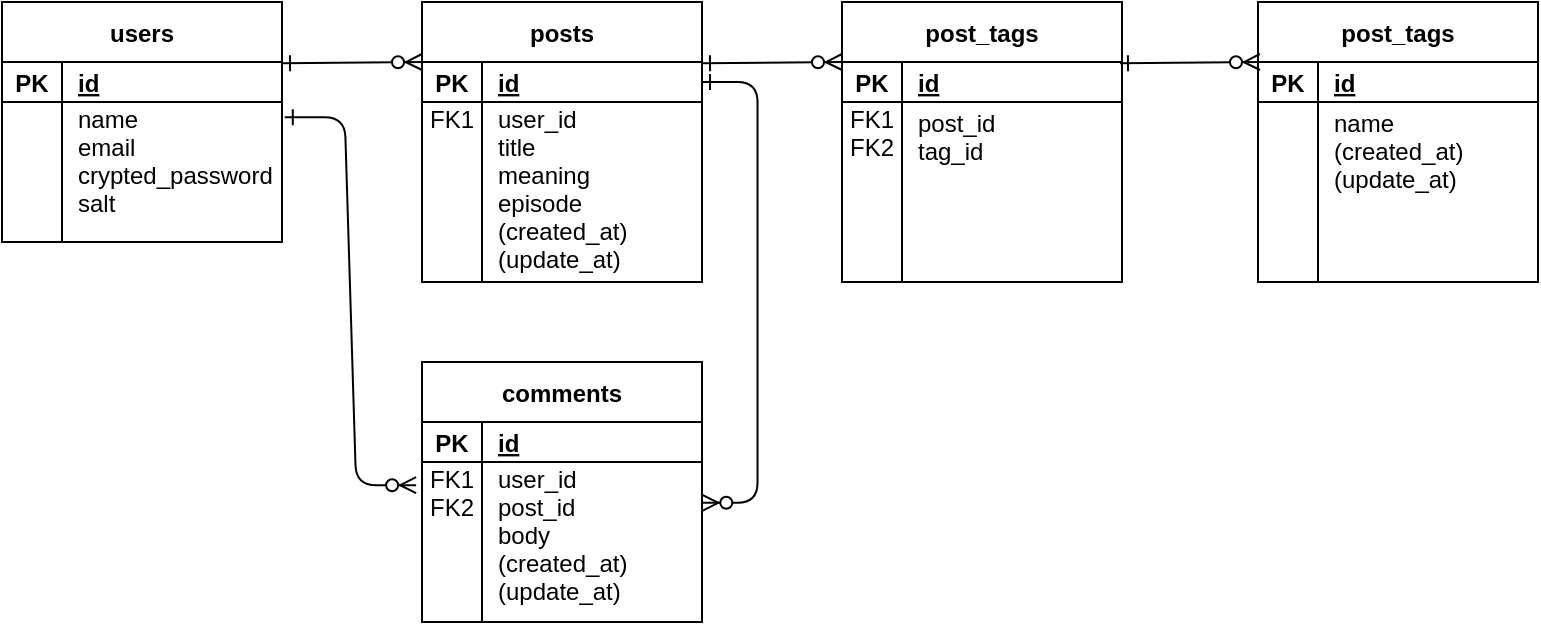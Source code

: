 <mxfile version="26.0.5">
  <diagram id="R2lEEEUBdFMjLlhIrx00" name="Page-1">
    <mxGraphModel dx="1034" dy="482" grid="1" gridSize="10" guides="1" tooltips="1" connect="1" arrows="1" fold="1" page="1" pageScale="1" pageWidth="850" pageHeight="1100" math="0" shadow="0" extFonts="Permanent Marker^https://fonts.googleapis.com/css?family=Permanent+Marker">
      <root>
        <mxCell id="0" />
        <mxCell id="1" parent="0" />
        <mxCell id="s2WaJhAvVjMuJ9kSTZkh-1" value="" style="endArrow=ERzeroToMany;startArrow=ERone;endFill=1;startFill=0;exitX=1;exitY=0.5;exitDx=0;exitDy=0;edgeStyle=elbowEdgeStyle;entryX=1.001;entryY=0.255;entryDx=0;entryDy=0;elbow=horizontal;entryPerimeter=0;" parent="1" source="s2WaJhAvVjMuJ9kSTZkh-11" target="s2WaJhAvVjMuJ9kSTZkh-21" edge="1">
          <mxGeometry width="100" height="100" relative="1" as="geometry">
            <mxPoint x="427.76" y="200" as="sourcePoint" />
            <mxPoint x="410" y="510.24" as="targetPoint" />
            <Array as="points">
              <mxPoint x="457.76" y="360" />
            </Array>
          </mxGeometry>
        </mxCell>
        <mxCell id="s2WaJhAvVjMuJ9kSTZkh-2" value="users" style="shape=table;startSize=30;container=1;collapsible=1;childLayout=tableLayout;fixedRows=1;rowLines=0;fontStyle=1;align=center;resizeLast=1;" parent="1" vertex="1">
          <mxGeometry x="80" y="190" width="140" height="120" as="geometry" />
        </mxCell>
        <mxCell id="s2WaJhAvVjMuJ9kSTZkh-3" value="" style="shape=partialRectangle;collapsible=0;dropTarget=0;pointerEvents=0;fillColor=none;points=[[0,0.5],[1,0.5]];portConstraint=eastwest;top=0;left=0;right=0;bottom=1;" parent="s2WaJhAvVjMuJ9kSTZkh-2" vertex="1">
          <mxGeometry y="30" width="140" height="20" as="geometry" />
        </mxCell>
        <mxCell id="s2WaJhAvVjMuJ9kSTZkh-4" value="PK" style="shape=partialRectangle;overflow=hidden;connectable=0;fillColor=none;top=0;left=0;bottom=0;right=0;fontStyle=1;" parent="s2WaJhAvVjMuJ9kSTZkh-3" vertex="1">
          <mxGeometry width="30" height="20" as="geometry">
            <mxRectangle width="30" height="20" as="alternateBounds" />
          </mxGeometry>
        </mxCell>
        <mxCell id="s2WaJhAvVjMuJ9kSTZkh-5" value="id" style="shape=partialRectangle;overflow=hidden;connectable=0;fillColor=none;top=0;left=0;bottom=0;right=0;align=left;spacingLeft=6;fontStyle=5;" parent="s2WaJhAvVjMuJ9kSTZkh-3" vertex="1">
          <mxGeometry x="30" width="110" height="20" as="geometry">
            <mxRectangle width="110" height="20" as="alternateBounds" />
          </mxGeometry>
        </mxCell>
        <mxCell id="s2WaJhAvVjMuJ9kSTZkh-6" value="" style="shape=partialRectangle;collapsible=0;dropTarget=0;pointerEvents=0;fillColor=none;points=[[0,0.5],[1,0.5]];portConstraint=eastwest;top=0;left=0;right=0;bottom=0;" parent="s2WaJhAvVjMuJ9kSTZkh-2" vertex="1">
          <mxGeometry y="50" width="140" height="70" as="geometry" />
        </mxCell>
        <mxCell id="s2WaJhAvVjMuJ9kSTZkh-7" value="" style="shape=partialRectangle;overflow=hidden;connectable=0;fillColor=none;top=0;left=0;bottom=0;right=0;" parent="s2WaJhAvVjMuJ9kSTZkh-6" vertex="1">
          <mxGeometry width="30" height="70" as="geometry">
            <mxRectangle width="30" height="70" as="alternateBounds" />
          </mxGeometry>
        </mxCell>
        <mxCell id="s2WaJhAvVjMuJ9kSTZkh-8" value="name&#xa;email&#xa;crypted_password&#xa;salt&#xa;" style="shape=partialRectangle;overflow=hidden;connectable=0;fillColor=none;top=0;left=0;bottom=0;right=0;align=left;spacingLeft=6;" parent="s2WaJhAvVjMuJ9kSTZkh-6" vertex="1">
          <mxGeometry x="30" width="110" height="70" as="geometry">
            <mxRectangle width="110" height="70" as="alternateBounds" />
          </mxGeometry>
        </mxCell>
        <mxCell id="s2WaJhAvVjMuJ9kSTZkh-9" value="" style="edgeStyle=entityRelationEdgeStyle;endArrow=ERzeroToMany;startArrow=ERone;endFill=1;startFill=0;entryX=-0.021;entryY=0.145;entryDx=0;entryDy=0;entryPerimeter=0;exitX=1.01;exitY=0.109;exitDx=0;exitDy=0;exitPerimeter=0;" parent="1" source="s2WaJhAvVjMuJ9kSTZkh-6" target="s2WaJhAvVjMuJ9kSTZkh-21" edge="1">
          <mxGeometry width="100" height="100" relative="1" as="geometry">
            <mxPoint x="220" y="230" as="sourcePoint" />
            <mxPoint x="279.86" y="350.88" as="targetPoint" />
          </mxGeometry>
        </mxCell>
        <mxCell id="s2WaJhAvVjMuJ9kSTZkh-10" value="posts" style="shape=table;startSize=30;container=1;collapsible=1;childLayout=tableLayout;fixedRows=1;rowLines=0;fontStyle=1;align=center;resizeLast=1;" parent="1" vertex="1">
          <mxGeometry x="290" y="190" width="140" height="140" as="geometry" />
        </mxCell>
        <mxCell id="s2WaJhAvVjMuJ9kSTZkh-11" value="" style="shape=partialRectangle;collapsible=0;dropTarget=0;pointerEvents=0;fillColor=none;points=[[0,0.5],[1,0.5]];portConstraint=eastwest;top=0;left=0;right=0;bottom=1;" parent="s2WaJhAvVjMuJ9kSTZkh-10" vertex="1">
          <mxGeometry y="30" width="140" height="20" as="geometry" />
        </mxCell>
        <mxCell id="s2WaJhAvVjMuJ9kSTZkh-12" value="PK" style="shape=partialRectangle;overflow=hidden;connectable=0;fillColor=none;top=0;left=0;bottom=0;right=0;fontStyle=1;" parent="s2WaJhAvVjMuJ9kSTZkh-11" vertex="1">
          <mxGeometry width="30" height="20" as="geometry">
            <mxRectangle width="30" height="20" as="alternateBounds" />
          </mxGeometry>
        </mxCell>
        <mxCell id="s2WaJhAvVjMuJ9kSTZkh-13" value="id" style="shape=partialRectangle;overflow=hidden;connectable=0;fillColor=none;top=0;left=0;bottom=0;right=0;align=left;spacingLeft=6;fontStyle=5;" parent="s2WaJhAvVjMuJ9kSTZkh-11" vertex="1">
          <mxGeometry x="30" width="110" height="20" as="geometry">
            <mxRectangle width="110" height="20" as="alternateBounds" />
          </mxGeometry>
        </mxCell>
        <mxCell id="s2WaJhAvVjMuJ9kSTZkh-14" value="" style="shape=partialRectangle;collapsible=0;dropTarget=0;pointerEvents=0;fillColor=none;points=[[0,0.5],[1,0.5]];portConstraint=eastwest;top=0;left=0;right=0;bottom=0;" parent="s2WaJhAvVjMuJ9kSTZkh-10" vertex="1">
          <mxGeometry y="50" width="140" height="90" as="geometry" />
        </mxCell>
        <mxCell id="s2WaJhAvVjMuJ9kSTZkh-15" value="FK1&#xa;&#xa;&#xa;&#xa;&#xa;&#xa;&#xa;&#xa;" style="shape=partialRectangle;overflow=hidden;connectable=0;fillColor=none;top=0;left=0;bottom=0;right=0;" parent="s2WaJhAvVjMuJ9kSTZkh-14" vertex="1">
          <mxGeometry width="30" height="90" as="geometry">
            <mxRectangle width="30" height="90" as="alternateBounds" />
          </mxGeometry>
        </mxCell>
        <mxCell id="s2WaJhAvVjMuJ9kSTZkh-16" value="user_id&#xa;title&#xa;meaning&#xa;episode&#xa;(created_at)&#xa;(update_at)&#xa;&#xa;&#xa;" style="shape=partialRectangle;overflow=hidden;connectable=0;fillColor=none;top=0;left=0;bottom=0;right=0;align=left;spacingLeft=6;" parent="s2WaJhAvVjMuJ9kSTZkh-14" vertex="1">
          <mxGeometry x="30" width="110" height="90" as="geometry">
            <mxRectangle width="110" height="90" as="alternateBounds" />
          </mxGeometry>
        </mxCell>
        <mxCell id="s2WaJhAvVjMuJ9kSTZkh-17" value="comments" style="shape=table;startSize=30;container=1;collapsible=1;childLayout=tableLayout;fixedRows=1;rowLines=0;fontStyle=1;align=center;resizeLast=1;" parent="1" vertex="1">
          <mxGeometry x="290" y="370" width="140" height="130" as="geometry" />
        </mxCell>
        <mxCell id="s2WaJhAvVjMuJ9kSTZkh-18" value="" style="shape=partialRectangle;collapsible=0;dropTarget=0;pointerEvents=0;fillColor=none;points=[[0,0.5],[1,0.5]];portConstraint=eastwest;top=0;left=0;right=0;bottom=1;" parent="s2WaJhAvVjMuJ9kSTZkh-17" vertex="1">
          <mxGeometry y="30" width="140" height="20" as="geometry" />
        </mxCell>
        <mxCell id="s2WaJhAvVjMuJ9kSTZkh-19" value="PK" style="shape=partialRectangle;overflow=hidden;connectable=0;fillColor=none;top=0;left=0;bottom=0;right=0;fontStyle=1;" parent="s2WaJhAvVjMuJ9kSTZkh-18" vertex="1">
          <mxGeometry width="30" height="20" as="geometry">
            <mxRectangle width="30" height="20" as="alternateBounds" />
          </mxGeometry>
        </mxCell>
        <mxCell id="s2WaJhAvVjMuJ9kSTZkh-20" value="id" style="shape=partialRectangle;overflow=hidden;connectable=0;fillColor=none;top=0;left=0;bottom=0;right=0;align=left;spacingLeft=6;fontStyle=5;" parent="s2WaJhAvVjMuJ9kSTZkh-18" vertex="1">
          <mxGeometry x="30" width="110" height="20" as="geometry">
            <mxRectangle width="110" height="20" as="alternateBounds" />
          </mxGeometry>
        </mxCell>
        <mxCell id="s2WaJhAvVjMuJ9kSTZkh-21" value="" style="shape=partialRectangle;collapsible=0;dropTarget=0;pointerEvents=0;fillColor=none;points=[[0,0.5],[1,0.5]];portConstraint=eastwest;top=0;left=0;right=0;bottom=0;" parent="s2WaJhAvVjMuJ9kSTZkh-17" vertex="1">
          <mxGeometry y="50" width="140" height="80" as="geometry" />
        </mxCell>
        <mxCell id="s2WaJhAvVjMuJ9kSTZkh-22" value="FK1&#xa;FK2&#xa;&#xa;&#xa;&#xa;" style="shape=partialRectangle;overflow=hidden;connectable=0;fillColor=none;top=0;left=0;bottom=0;right=0;" parent="s2WaJhAvVjMuJ9kSTZkh-21" vertex="1">
          <mxGeometry width="30" height="80" as="geometry">
            <mxRectangle width="30" height="80" as="alternateBounds" />
          </mxGeometry>
        </mxCell>
        <mxCell id="s2WaJhAvVjMuJ9kSTZkh-23" value="user_id&#xa;post_id&#xa;body&#xa;(created_at)&#xa;(update_at)&#xa;" style="shape=partialRectangle;overflow=hidden;connectable=0;fillColor=none;top=0;left=0;bottom=0;right=0;align=left;spacingLeft=6;" parent="s2WaJhAvVjMuJ9kSTZkh-21" vertex="1">
          <mxGeometry x="30" width="110" height="80" as="geometry">
            <mxRectangle width="110" height="80" as="alternateBounds" />
          </mxGeometry>
        </mxCell>
        <mxCell id="s2WaJhAvVjMuJ9kSTZkh-24" value="" style="endArrow=ERzeroToMany;startArrow=ERone;endFill=1;startFill=0;" parent="1" edge="1">
          <mxGeometry width="100" height="100" relative="1" as="geometry">
            <mxPoint x="220" y="220.64" as="sourcePoint" />
            <mxPoint x="290" y="220" as="targetPoint" />
          </mxGeometry>
        </mxCell>
        <mxCell id="WxAmTJpdqRc3sF2dwFTb-1" value="post_tags" style="shape=table;startSize=30;container=1;collapsible=1;childLayout=tableLayout;fixedRows=1;rowLines=0;fontStyle=1;align=center;resizeLast=1;" vertex="1" parent="1">
          <mxGeometry x="500" y="190" width="140" height="140" as="geometry" />
        </mxCell>
        <mxCell id="WxAmTJpdqRc3sF2dwFTb-2" value="" style="shape=partialRectangle;collapsible=0;dropTarget=0;pointerEvents=0;fillColor=none;points=[[0,0.5],[1,0.5]];portConstraint=eastwest;top=0;left=0;right=0;bottom=1;" vertex="1" parent="WxAmTJpdqRc3sF2dwFTb-1">
          <mxGeometry y="30" width="140" height="20" as="geometry" />
        </mxCell>
        <mxCell id="WxAmTJpdqRc3sF2dwFTb-3" value="PK" style="shape=partialRectangle;overflow=hidden;connectable=0;fillColor=none;top=0;left=0;bottom=0;right=0;fontStyle=1;" vertex="1" parent="WxAmTJpdqRc3sF2dwFTb-2">
          <mxGeometry width="30" height="20" as="geometry">
            <mxRectangle width="30" height="20" as="alternateBounds" />
          </mxGeometry>
        </mxCell>
        <mxCell id="WxAmTJpdqRc3sF2dwFTb-4" value="id" style="shape=partialRectangle;overflow=hidden;connectable=0;fillColor=none;top=0;left=0;bottom=0;right=0;align=left;spacingLeft=6;fontStyle=5;" vertex="1" parent="WxAmTJpdqRc3sF2dwFTb-2">
          <mxGeometry x="30" width="110" height="20" as="geometry">
            <mxRectangle width="110" height="20" as="alternateBounds" />
          </mxGeometry>
        </mxCell>
        <mxCell id="WxAmTJpdqRc3sF2dwFTb-5" value="" style="shape=partialRectangle;collapsible=0;dropTarget=0;pointerEvents=0;fillColor=none;points=[[0,0.5],[1,0.5]];portConstraint=eastwest;top=0;left=0;right=0;bottom=0;" vertex="1" parent="WxAmTJpdqRc3sF2dwFTb-1">
          <mxGeometry y="50" width="140" height="90" as="geometry" />
        </mxCell>
        <mxCell id="WxAmTJpdqRc3sF2dwFTb-6" value="FK1&#xa;FK2&#xa;&#xa;&#xa;&#xa;&#xa;" style="shape=partialRectangle;overflow=hidden;connectable=0;fillColor=none;top=0;left=0;bottom=0;right=0;" vertex="1" parent="WxAmTJpdqRc3sF2dwFTb-5">
          <mxGeometry width="30" height="90" as="geometry">
            <mxRectangle width="30" height="90" as="alternateBounds" />
          </mxGeometry>
        </mxCell>
        <mxCell id="WxAmTJpdqRc3sF2dwFTb-7" value="post_id&#xa;tag_id&#xa;&#xa;&#xa;&#xa;" style="shape=partialRectangle;overflow=hidden;connectable=0;fillColor=none;top=0;left=0;bottom=0;right=0;align=left;spacingLeft=6;" vertex="1" parent="WxAmTJpdqRc3sF2dwFTb-5">
          <mxGeometry x="30" width="110" height="90" as="geometry">
            <mxRectangle width="110" height="90" as="alternateBounds" />
          </mxGeometry>
        </mxCell>
        <mxCell id="WxAmTJpdqRc3sF2dwFTb-8" value="post_tags" style="shape=table;startSize=30;container=1;collapsible=1;childLayout=tableLayout;fixedRows=1;rowLines=0;fontStyle=1;align=center;resizeLast=1;" vertex="1" parent="1">
          <mxGeometry x="708" y="190" width="140" height="140" as="geometry" />
        </mxCell>
        <mxCell id="WxAmTJpdqRc3sF2dwFTb-9" value="" style="shape=partialRectangle;collapsible=0;dropTarget=0;pointerEvents=0;fillColor=none;points=[[0,0.5],[1,0.5]];portConstraint=eastwest;top=0;left=0;right=0;bottom=1;" vertex="1" parent="WxAmTJpdqRc3sF2dwFTb-8">
          <mxGeometry y="30" width="140" height="20" as="geometry" />
        </mxCell>
        <mxCell id="WxAmTJpdqRc3sF2dwFTb-10" value="PK" style="shape=partialRectangle;overflow=hidden;connectable=0;fillColor=none;top=0;left=0;bottom=0;right=0;fontStyle=1;" vertex="1" parent="WxAmTJpdqRc3sF2dwFTb-9">
          <mxGeometry width="30" height="20" as="geometry">
            <mxRectangle width="30" height="20" as="alternateBounds" />
          </mxGeometry>
        </mxCell>
        <mxCell id="WxAmTJpdqRc3sF2dwFTb-11" value="id" style="shape=partialRectangle;overflow=hidden;connectable=0;fillColor=none;top=0;left=0;bottom=0;right=0;align=left;spacingLeft=6;fontStyle=5;" vertex="1" parent="WxAmTJpdqRc3sF2dwFTb-9">
          <mxGeometry x="30" width="110" height="20" as="geometry">
            <mxRectangle width="110" height="20" as="alternateBounds" />
          </mxGeometry>
        </mxCell>
        <mxCell id="WxAmTJpdqRc3sF2dwFTb-12" value="" style="shape=partialRectangle;collapsible=0;dropTarget=0;pointerEvents=0;fillColor=none;points=[[0,0.5],[1,0.5]];portConstraint=eastwest;top=0;left=0;right=0;bottom=0;" vertex="1" parent="WxAmTJpdqRc3sF2dwFTb-8">
          <mxGeometry y="50" width="140" height="90" as="geometry" />
        </mxCell>
        <mxCell id="WxAmTJpdqRc3sF2dwFTb-13" value="" style="shape=partialRectangle;overflow=hidden;connectable=0;fillColor=none;top=0;left=0;bottom=0;right=0;" vertex="1" parent="WxAmTJpdqRc3sF2dwFTb-12">
          <mxGeometry width="30" height="90" as="geometry">
            <mxRectangle width="30" height="90" as="alternateBounds" />
          </mxGeometry>
        </mxCell>
        <mxCell id="WxAmTJpdqRc3sF2dwFTb-14" value="name&#xa;(created_at)&#xa;(update_at)&#xa;&#xa;&#xa;" style="shape=partialRectangle;overflow=hidden;connectable=0;fillColor=none;top=0;left=0;bottom=0;right=0;align=left;spacingLeft=6;" vertex="1" parent="WxAmTJpdqRc3sF2dwFTb-12">
          <mxGeometry x="30" width="110" height="90" as="geometry">
            <mxRectangle width="110" height="90" as="alternateBounds" />
          </mxGeometry>
        </mxCell>
        <mxCell id="WxAmTJpdqRc3sF2dwFTb-15" value="" style="endArrow=ERzeroToMany;startArrow=ERone;endFill=1;startFill=0;" edge="1" parent="1">
          <mxGeometry width="100" height="100" relative="1" as="geometry">
            <mxPoint x="430" y="220.64" as="sourcePoint" />
            <mxPoint x="500" y="220" as="targetPoint" />
          </mxGeometry>
        </mxCell>
        <mxCell id="WxAmTJpdqRc3sF2dwFTb-16" value="" style="endArrow=ERzeroToMany;startArrow=ERone;endFill=1;startFill=0;" edge="1" parent="1">
          <mxGeometry width="100" height="100" relative="1" as="geometry">
            <mxPoint x="639" y="220.64" as="sourcePoint" />
            <mxPoint x="709" y="220" as="targetPoint" />
          </mxGeometry>
        </mxCell>
      </root>
    </mxGraphModel>
  </diagram>
</mxfile>
